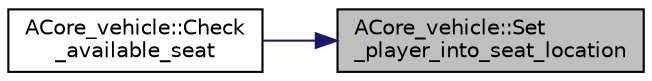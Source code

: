 digraph "ACore_vehicle::Set_player_into_seat_location"
{
 // LATEX_PDF_SIZE
  edge [fontname="Helvetica",fontsize="10",labelfontname="Helvetica",labelfontsize="10"];
  node [fontname="Helvetica",fontsize="10",shape=record];
  rankdir="RL";
  Node1 [label="ACore_vehicle::Set\l_player_into_seat_location",height=0.2,width=0.4,color="black", fillcolor="grey75", style="filled", fontcolor="black",tooltip="플레이어를 좌석에 배치"];
  Node1 -> Node2 [dir="back",color="midnightblue",fontsize="10",style="solid",fontname="Helvetica"];
  Node2 [label="ACore_vehicle::Check\l_available_seat",height=0.2,width=0.4,color="black", fillcolor="white", style="filled",URL="$class_a_core__vehicle.html#ac626a332b79b79e7a1d9ec0d2d31f0d8",tooltip="빈 좌석인지 확인"];
}
